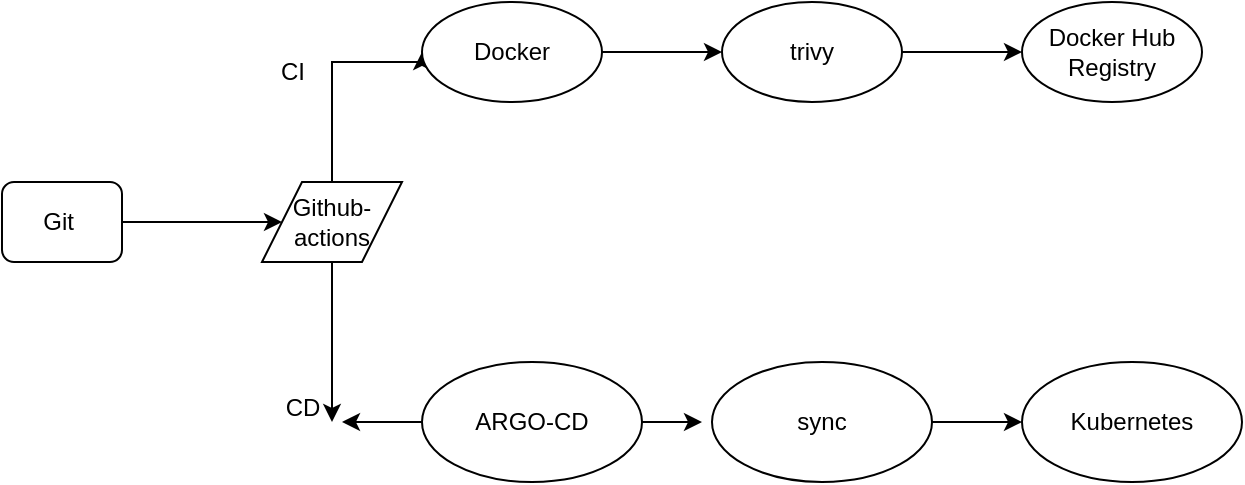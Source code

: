 <mxfile version="26.2.12">
  <diagram name="Page-1" id="GJGBsaqQXe3ZU5108EGd">
    <mxGraphModel dx="1044" dy="527" grid="1" gridSize="10" guides="1" tooltips="1" connect="1" arrows="1" fold="1" page="1" pageScale="1" pageWidth="850" pageHeight="1100" math="0" shadow="0">
      <root>
        <mxCell id="0" />
        <mxCell id="1" parent="0" />
        <mxCell id="jIif11xaUqzvl8PaufJ1-4" style="edgeStyle=orthogonalEdgeStyle;rounded=0;orthogonalLoop=1;jettySize=auto;html=1;entryX=0;entryY=0.5;entryDx=0;entryDy=0;" edge="1" parent="1" source="jIif11xaUqzvl8PaufJ1-1" target="jIif11xaUqzvl8PaufJ1-2">
          <mxGeometry relative="1" as="geometry" />
        </mxCell>
        <mxCell id="jIif11xaUqzvl8PaufJ1-1" value="Git&amp;nbsp;" style="rounded=1;whiteSpace=wrap;html=1;" vertex="1" parent="1">
          <mxGeometry x="70" y="180" width="60" height="40" as="geometry" />
        </mxCell>
        <mxCell id="jIif11xaUqzvl8PaufJ1-5" style="edgeStyle=elbowEdgeStyle;rounded=0;orthogonalLoop=1;jettySize=auto;html=1;elbow=vertical;entryX=0;entryY=0.5;entryDx=0;entryDy=0;" edge="1" parent="1" source="jIif11xaUqzvl8PaufJ1-2" target="jIif11xaUqzvl8PaufJ1-3">
          <mxGeometry relative="1" as="geometry">
            <mxPoint x="230" y="110" as="targetPoint" />
            <Array as="points">
              <mxPoint x="235" y="120" />
            </Array>
          </mxGeometry>
        </mxCell>
        <mxCell id="jIif11xaUqzvl8PaufJ1-16" style="edgeStyle=orthogonalEdgeStyle;rounded=0;orthogonalLoop=1;jettySize=auto;html=1;" edge="1" parent="1" source="jIif11xaUqzvl8PaufJ1-2">
          <mxGeometry relative="1" as="geometry">
            <mxPoint x="235" y="300" as="targetPoint" />
          </mxGeometry>
        </mxCell>
        <mxCell id="jIif11xaUqzvl8PaufJ1-2" value="Github-actions" style="shape=parallelogram;perimeter=parallelogramPerimeter;whiteSpace=wrap;html=1;fixedSize=1;" vertex="1" parent="1">
          <mxGeometry x="200" y="180" width="70" height="40" as="geometry" />
        </mxCell>
        <mxCell id="jIif11xaUqzvl8PaufJ1-10" value="" style="edgeStyle=orthogonalEdgeStyle;rounded=0;orthogonalLoop=1;jettySize=auto;html=1;" edge="1" parent="1" source="jIif11xaUqzvl8PaufJ1-3" target="jIif11xaUqzvl8PaufJ1-8">
          <mxGeometry relative="1" as="geometry" />
        </mxCell>
        <mxCell id="jIif11xaUqzvl8PaufJ1-3" value="Docker" style="ellipse;whiteSpace=wrap;html=1;" vertex="1" parent="1">
          <mxGeometry x="280" y="90" width="90" height="50" as="geometry" />
        </mxCell>
        <mxCell id="jIif11xaUqzvl8PaufJ1-7" value="CI" style="text;html=1;align=center;verticalAlign=middle;resizable=0;points=[];autosize=1;strokeColor=none;fillColor=none;" vertex="1" parent="1">
          <mxGeometry x="195" y="110" width="40" height="30" as="geometry" />
        </mxCell>
        <mxCell id="jIif11xaUqzvl8PaufJ1-11" value="" style="edgeStyle=orthogonalEdgeStyle;rounded=0;orthogonalLoop=1;jettySize=auto;html=1;" edge="1" parent="1" source="jIif11xaUqzvl8PaufJ1-8" target="jIif11xaUqzvl8PaufJ1-9">
          <mxGeometry relative="1" as="geometry" />
        </mxCell>
        <mxCell id="jIif11xaUqzvl8PaufJ1-8" value="trivy" style="ellipse;whiteSpace=wrap;html=1;" vertex="1" parent="1">
          <mxGeometry x="430" y="90" width="90" height="50" as="geometry" />
        </mxCell>
        <mxCell id="jIif11xaUqzvl8PaufJ1-9" value="Docker Hub Registry" style="ellipse;whiteSpace=wrap;html=1;" vertex="1" parent="1">
          <mxGeometry x="580" y="90" width="90" height="50" as="geometry" />
        </mxCell>
        <mxCell id="jIif11xaUqzvl8PaufJ1-18" style="edgeStyle=orthogonalEdgeStyle;rounded=0;orthogonalLoop=1;jettySize=auto;html=1;" edge="1" parent="1" source="jIif11xaUqzvl8PaufJ1-12">
          <mxGeometry relative="1" as="geometry">
            <mxPoint x="240" y="300" as="targetPoint" />
          </mxGeometry>
        </mxCell>
        <mxCell id="jIif11xaUqzvl8PaufJ1-20" style="edgeStyle=orthogonalEdgeStyle;rounded=0;orthogonalLoop=1;jettySize=auto;html=1;" edge="1" parent="1" source="jIif11xaUqzvl8PaufJ1-12">
          <mxGeometry relative="1" as="geometry">
            <mxPoint x="420" y="300" as="targetPoint" />
          </mxGeometry>
        </mxCell>
        <mxCell id="jIif11xaUqzvl8PaufJ1-12" value="ARGO-CD" style="ellipse;whiteSpace=wrap;html=1;" vertex="1" parent="1">
          <mxGeometry x="280" y="270" width="110" height="60" as="geometry" />
        </mxCell>
        <mxCell id="jIif11xaUqzvl8PaufJ1-13" value="Kubernetes" style="ellipse;whiteSpace=wrap;html=1;" vertex="1" parent="1">
          <mxGeometry x="580" y="270" width="110" height="60" as="geometry" />
        </mxCell>
        <mxCell id="jIif11xaUqzvl8PaufJ1-21" value="" style="edgeStyle=orthogonalEdgeStyle;rounded=0;orthogonalLoop=1;jettySize=auto;html=1;" edge="1" parent="1" source="jIif11xaUqzvl8PaufJ1-14" target="jIif11xaUqzvl8PaufJ1-13">
          <mxGeometry relative="1" as="geometry" />
        </mxCell>
        <mxCell id="jIif11xaUqzvl8PaufJ1-14" value="sync" style="ellipse;whiteSpace=wrap;html=1;" vertex="1" parent="1">
          <mxGeometry x="425" y="270" width="110" height="60" as="geometry" />
        </mxCell>
        <mxCell id="jIif11xaUqzvl8PaufJ1-19" value="CD&lt;div&gt;&lt;br&gt;&lt;/div&gt;" style="text;html=1;align=center;verticalAlign=middle;resizable=0;points=[];autosize=1;strokeColor=none;fillColor=none;" vertex="1" parent="1">
          <mxGeometry x="200" y="280" width="40" height="40" as="geometry" />
        </mxCell>
      </root>
    </mxGraphModel>
  </diagram>
</mxfile>

